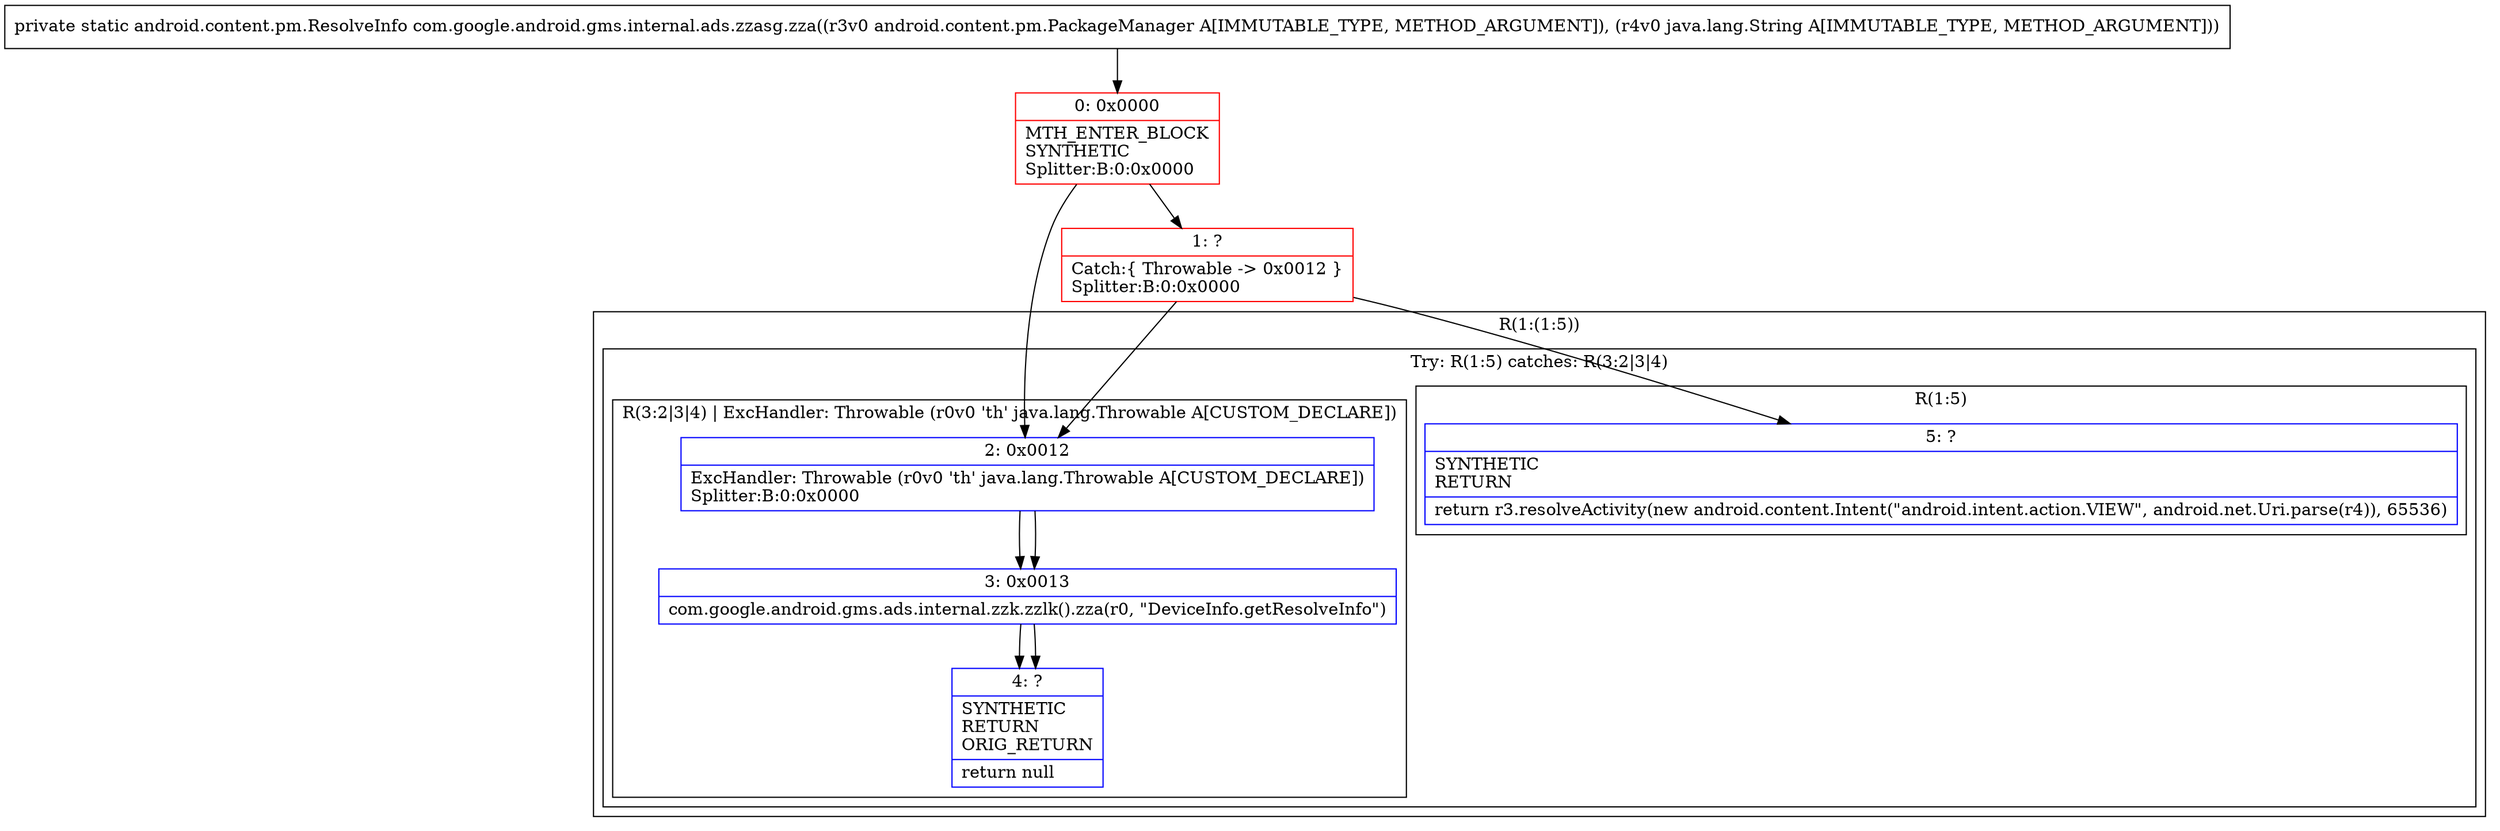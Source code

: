 digraph "CFG forcom.google.android.gms.internal.ads.zzasg.zza(Landroid\/content\/pm\/PackageManager;Ljava\/lang\/String;)Landroid\/content\/pm\/ResolveInfo;" {
subgraph cluster_Region_1150347749 {
label = "R(1:(1:5))";
node [shape=record,color=blue];
subgraph cluster_TryCatchRegion_505387353 {
label = "Try: R(1:5) catches: R(3:2|3|4)";
node [shape=record,color=blue];
subgraph cluster_Region_1138076068 {
label = "R(1:5)";
node [shape=record,color=blue];
Node_5 [shape=record,label="{5\:\ ?|SYNTHETIC\lRETURN\l|return r3.resolveActivity(new android.content.Intent(\"android.intent.action.VIEW\", android.net.Uri.parse(r4)), 65536)\l}"];
}
subgraph cluster_Region_198742696 {
label = "R(3:2|3|4) | ExcHandler: Throwable (r0v0 'th' java.lang.Throwable A[CUSTOM_DECLARE])\l";
node [shape=record,color=blue];
Node_2 [shape=record,label="{2\:\ 0x0012|ExcHandler: Throwable (r0v0 'th' java.lang.Throwable A[CUSTOM_DECLARE])\lSplitter:B:0:0x0000\l}"];
Node_3 [shape=record,label="{3\:\ 0x0013|com.google.android.gms.ads.internal.zzk.zzlk().zza(r0, \"DeviceInfo.getResolveInfo\")\l}"];
Node_4 [shape=record,label="{4\:\ ?|SYNTHETIC\lRETURN\lORIG_RETURN\l|return null\l}"];
}
}
}
subgraph cluster_Region_198742696 {
label = "R(3:2|3|4) | ExcHandler: Throwable (r0v0 'th' java.lang.Throwable A[CUSTOM_DECLARE])\l";
node [shape=record,color=blue];
Node_2 [shape=record,label="{2\:\ 0x0012|ExcHandler: Throwable (r0v0 'th' java.lang.Throwable A[CUSTOM_DECLARE])\lSplitter:B:0:0x0000\l}"];
Node_3 [shape=record,label="{3\:\ 0x0013|com.google.android.gms.ads.internal.zzk.zzlk().zza(r0, \"DeviceInfo.getResolveInfo\")\l}"];
Node_4 [shape=record,label="{4\:\ ?|SYNTHETIC\lRETURN\lORIG_RETURN\l|return null\l}"];
}
Node_0 [shape=record,color=red,label="{0\:\ 0x0000|MTH_ENTER_BLOCK\lSYNTHETIC\lSplitter:B:0:0x0000\l}"];
Node_1 [shape=record,color=red,label="{1\:\ ?|Catch:\{ Throwable \-\> 0x0012 \}\lSplitter:B:0:0x0000\l}"];
MethodNode[shape=record,label="{private static android.content.pm.ResolveInfo com.google.android.gms.internal.ads.zzasg.zza((r3v0 android.content.pm.PackageManager A[IMMUTABLE_TYPE, METHOD_ARGUMENT]), (r4v0 java.lang.String A[IMMUTABLE_TYPE, METHOD_ARGUMENT])) }"];
MethodNode -> Node_0;
Node_2 -> Node_3;
Node_3 -> Node_4;
Node_2 -> Node_3;
Node_3 -> Node_4;
Node_0 -> Node_1;
Node_0 -> Node_2;
Node_1 -> Node_2;
Node_1 -> Node_5;
}

